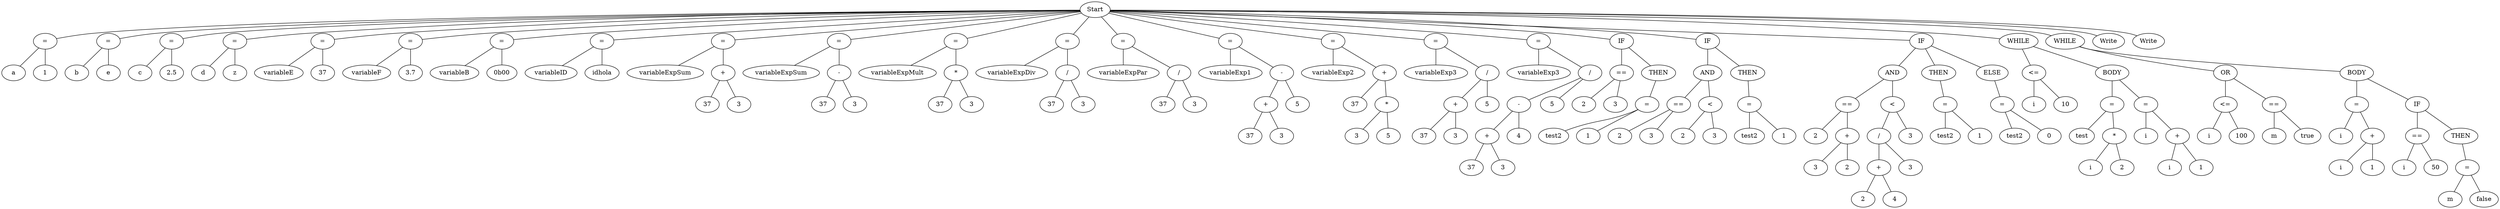 graph G {node_start [label="Start"]
nodo_733573773 [label="="]
node_start -- nodo_733573773
nodo_1276099444 [label="a"]
nodo_733573773 -- nodo_1276099444
nodo_467974635 [label="1"]
nodo_733573773 -- nodo_467974635
nodo_288249474 [label="="]
node_start -- nodo_288249474
nodo_1963313225 [label="b"]
nodo_288249474 -- nodo_1963313225
nodo_1147144582 [label="e"]
nodo_288249474 -- nodo_1147144582
nodo_2054544128 [label="="]
node_start -- nodo_2054544128
nodo_420223114 [label="c"]
nodo_2054544128 -- nodo_420223114
nodo_1108401250 [label="2.5"]
nodo_2054544128 -- nodo_1108401250
nodo_116965791 [label="="]
node_start -- nodo_116965791
nodo_1375840155 [label="d"]
nodo_116965791 -- nodo_1375840155
nodo_732970265 [label="z"]
nodo_116965791 -- nodo_732970265
nodo_1871124417 [label="="]
node_start -- nodo_1871124417
nodo_791926679 [label="variableE"]
nodo_1871124417 -- nodo_791926679
nodo_1892782229 [label="37"]
nodo_1871124417 -- nodo_1892782229
nodo_1520640867 [label="="]
node_start -- nodo_1520640867
nodo_231546601 [label="variableF"]
nodo_1520640867 -- nodo_231546601
nodo_1022619560 [label="3.7"]
nodo_1520640867 -- nodo_1022619560
nodo_1088062875 [label="="]
node_start -- nodo_1088062875
nodo_60886744 [label="variableB"]
nodo_1088062875 -- nodo_60886744
nodo_1719562771 [label="0b00"]
nodo_1088062875 -- nodo_1719562771
nodo_1163091931 [label="="]
node_start -- nodo_1163091931
nodo_1362226359 [label="variableID"]
nodo_1163091931 -- nodo_1362226359
nodo_1517158279 [label="idhola"]
nodo_1163091931 -- nodo_1517158279
nodo_1326899251 [label="="]
node_start -- nodo_1326899251
nodo_283427725 [label="variableExpSum"]
nodo_1326899251 -- nodo_283427725
nodo_1315881330 [label="+"]
nodo_1326899251 -- nodo_1315881330
nodo_2068483839 [label="37"]
nodo_1315881330 -- nodo_2068483839
nodo_61206237 [label="3"]
nodo_1315881330 -- nodo_61206237
nodo_896249231 [label="="]
node_start -- nodo_896249231
nodo_230067969 [label="variableExpSum"]
nodo_896249231 -- nodo_230067969
nodo_581223742 [label="-"]
nodo_896249231 -- nodo_581223742
nodo_249238705 [label="37"]
nodo_581223742 -- nodo_249238705
nodo_1714738992 [label="3"]
nodo_581223742 -- nodo_1714738992
nodo_1598263920 [label="="]
node_start -- nodo_1598263920
nodo_1539977619 [label="variableExpMult"]
nodo_1598263920 -- nodo_1539977619
nodo_232966343 [label="*"]
nodo_1598263920 -- nodo_232966343
nodo_1303315228 [label="37"]
nodo_232966343 -- nodo_1303315228
nodo_247253195 [label="3"]
nodo_232966343 -- nodo_247253195
nodo_74462758 [label="="]
node_start -- nodo_74462758
nodo_525296287 [label="variableExpDiv"]
nodo_74462758 -- nodo_525296287
nodo_718087561 [label="/"]
nodo_74462758 -- nodo_718087561
nodo_1113545355 [label="37"]
nodo_718087561 -- nodo_1113545355
nodo_1192986080 [label="3"]
nodo_718087561 -- nodo_1192986080
nodo_597969926 [label="="]
node_start -- nodo_597969926
nodo_1619448982 [label="variableExpPar"]
nodo_597969926 -- nodo_1619448982
nodo_1479889167 [label="/"]
nodo_597969926 -- nodo_1479889167
nodo_1134226284 [label="37"]
nodo_1479889167 -- nodo_1134226284
nodo_1121930085 [label="3"]
nodo_1479889167 -- nodo_1121930085
nodo_346752460 [label="="]
node_start -- nodo_346752460
nodo_1726255999 [label="variableExp1"]
nodo_346752460 -- nodo_1726255999
nodo_1915864388 [label="-"]
nodo_346752460 -- nodo_1915864388
nodo_1242381316 [label="+"]
nodo_1915864388 -- nodo_1242381316
nodo_113563116 [label="37"]
nodo_1242381316 -- nodo_113563116
nodo_1148829984 [label="3"]
nodo_1242381316 -- nodo_1148829984
nodo_941500174 [label="5"]
nodo_1915864388 -- nodo_941500174
nodo_466665749 [label="="]
node_start -- nodo_466665749
nodo_1000016950 [label="variableExp2"]
nodo_466665749 -- nodo_1000016950
nodo_836872868 [label="+"]
nodo_466665749 -- nodo_836872868
nodo_2022624705 [label="37"]
nodo_836872868 -- nodo_2022624705
nodo_1699439532 [label="*"]
nodo_836872868 -- nodo_1699439532
nodo_114440591 [label="3"]
nodo_1699439532 -- nodo_114440591
nodo_987371387 [label="5"]
nodo_1699439532 -- nodo_987371387
nodo_884225316 [label="="]
node_start -- nodo_884225316
nodo_173831709 [label="variableExp3"]
nodo_884225316 -- nodo_173831709
nodo_492120216 [label="/"]
nodo_884225316 -- nodo_492120216
nodo_2011071878 [label="+"]
nodo_492120216 -- nodo_2011071878
nodo_1658229580 [label="37"]
nodo_2011071878 -- nodo_1658229580
nodo_198442389 [label="3"]
nodo_2011071878 -- nodo_198442389
nodo_1064699295 [label="5"]
nodo_492120216 -- nodo_1064699295
nodo_1015502146 [label="="]
node_start -- nodo_1015502146
nodo_1788738925 [label="variableExp3"]
nodo_1015502146 -- nodo_1788738925
nodo_2117503742 [label="/"]
nodo_1015502146 -- nodo_2117503742
nodo_1902322266 [label="-"]
nodo_2117503742 -- nodo_1902322266
nodo_2009613425 [label="+"]
nodo_1902322266 -- nodo_2009613425
nodo_1924905328 [label="37"]
nodo_2009613425 -- nodo_1924905328
nodo_940620963 [label="3"]
nodo_2009613425 -- nodo_940620963
nodo_1342781449 [label="4"]
nodo_1902322266 -- nodo_1342781449
nodo_1700206005 [label="5"]
nodo_2117503742 -- nodo_1700206005
nodo_1242054742 [label="IF"]
node_start -- nodo_1242054742
nodo_1854979969 [label="=="]
nodo_1242054742 -- nodo_1854979969
nodo_859305307 [label="2"]
nodo_1854979969 -- nodo_859305307
nodo_1001720219 [label="3"]
nodo_1854979969 -- nodo_1001720219
nodo_1287820917 [label="THEN"]
nodo_1242054742 -- nodo_1287820917
nodo_952032613 [label="="]
nodo_1287820917 -- nodo_952032613
nodo_1612154169 [label="test2"]
nodo_952032613 -- nodo_1612154169
nodo_1845093996 [label="1"]
nodo_952032613 -- nodo_1845093996
nodo_329591152 [label="IF"]
node_start -- nodo_329591152
nodo_1871941443 [label="AND"]
nodo_329591152 -- nodo_1871941443
nodo_1001792456 [label="=="]
nodo_1871941443 -- nodo_1001792456
nodo_678251419 [label="2"]
nodo_1001792456 -- nodo_678251419
nodo_305731919 [label="3"]
nodo_1001792456 -- nodo_305731919
nodo_1629709788 [label="<"]
nodo_1871941443 -- nodo_1629709788
nodo_1795273299 [label="2"]
nodo_1629709788 -- nodo_1795273299
nodo_703733051 [label="3"]
nodo_1629709788 -- nodo_703733051
nodo_1943771691 [label="THEN"]
nodo_329591152 -- nodo_1943771691
nodo_153885705 [label="="]
nodo_1943771691 -- nodo_153885705
nodo_1876538453 [label="test2"]
nodo_153885705 -- nodo_1876538453
nodo_1459320656 [label="1"]
nodo_153885705 -- nodo_1459320656
nodo_2036245862 [label="IF"]
node_start -- nodo_2036245862
nodo_276509200 [label="AND"]
nodo_2036245862 -- nodo_276509200
nodo_841107286 [label="=="]
nodo_276509200 -- nodo_841107286
nodo_1064232885 [label="2"]
nodo_841107286 -- nodo_1064232885
nodo_865538219 [label="+"]
nodo_841107286 -- nodo_865538219
nodo_2050314107 [label="3"]
nodo_865538219 -- nodo_2050314107
nodo_1519234972 [label="2"]
nodo_865538219 -- nodo_1519234972
nodo_303474743 [label="<"]
nodo_276509200 -- nodo_303474743
nodo_428863638 [label="/"]
nodo_303474743 -- nodo_428863638
nodo_1225865803 [label="+"]
nodo_428863638 -- nodo_1225865803
nodo_2119667130 [label="2"]
nodo_1225865803 -- nodo_2119667130
nodo_1504171351 [label="4"]
nodo_1225865803 -- nodo_1504171351
nodo_1061852597 [label="3"]
nodo_428863638 -- nodo_1061852597
nodo_2135499637 [label="3"]
nodo_303474743 -- nodo_2135499637
nodo_1026640763 [label="THEN"]
nodo_2036245862 -- nodo_1026640763
nodo_1515924711 [label="="]
nodo_1026640763 -- nodo_1515924711
nodo_827850020 [label="test2"]
nodo_1515924711 -- nodo_827850020
nodo_120795888 [label="1"]
nodo_1515924711 -- nodo_120795888
nodo_820960254 [label="ELSE"]
nodo_2036245862 -- nodo_820960254
nodo_593199485 [label="="]
nodo_820960254 -- nodo_593199485
nodo_1697419203 [label="test2"]
nodo_593199485 -- nodo_1697419203
nodo_1508450051 [label="0"]
nodo_593199485 -- nodo_1508450051
nodo_1757247781 [label="WHILE"]
node_start -- nodo_1757247781
nodo_373394048 [label="<="]
nodo_1757247781 -- nodo_373394048
nodo_130125388 [label="i"]
nodo_373394048 -- nodo_130125388
nodo_70691776 [label="10"]
nodo_373394048 -- nodo_70691776
nodo_21511453 [label="BODY"]
nodo_1757247781 -- nodo_21511453
nodo_556154240 [label="="]
nodo_21511453 -- nodo_556154240
nodo_1640389740 [label="test"]
nodo_556154240 -- nodo_1640389740
nodo_1203160120 [label="*"]
nodo_556154240 -- nodo_1203160120
nodo_683743462 [label="i"]
nodo_1203160120 -- nodo_683743462
nodo_949742147 [label="2"]
nodo_1203160120 -- nodo_949742147
nodo_1802363904 [label="="]
nodo_21511453 -- nodo_1802363904
nodo_436959825 [label="i"]
nodo_1802363904 -- nodo_436959825
nodo_976046046 [label="+"]
nodo_1802363904 -- nodo_976046046
nodo_1568893738 [label="i"]
nodo_976046046 -- nodo_1568893738
nodo_1506466174 [label="1"]
nodo_976046046 -- nodo_1506466174
nodo_795635512 [label="WHILE"]
node_start -- nodo_795635512
nodo_847912648 [label="OR"]
nodo_795635512 -- nodo_847912648
nodo_843309621 [label="<="]
nodo_847912648 -- nodo_843309621
nodo_1279702632 [label="i"]
nodo_843309621 -- nodo_1279702632
nodo_2037111 [label="100"]
nodo_843309621 -- nodo_2037111
nodo_1652631522 [label="=="]
nodo_847912648 -- nodo_1652631522
nodo_1342059469 [label="m"]
nodo_1652631522 -- nodo_1342059469
nodo_921844140 [label="true"]
nodo_1652631522 -- nodo_921844140
nodo_1312700072 [label="BODY"]
nodo_795635512 -- nodo_1312700072
nodo_636200634 [label="="]
nodo_1312700072 -- nodo_636200634
nodo_456493457 [label="i"]
nodo_636200634 -- nodo_456493457
nodo_1009642498 [label="+"]
nodo_636200634 -- nodo_1009642498
nodo_60364377 [label="i"]
nodo_1009642498 -- nodo_60364377
nodo_2076163814 [label="1"]
nodo_1009642498 -- nodo_2076163814
nodo_1282529537 [label="IF"]
nodo_1312700072 -- nodo_1282529537
nodo_1418696475 [label="=="]
nodo_1282529537 -- nodo_1418696475
nodo_1388399586 [label="i"]
nodo_1418696475 -- nodo_1388399586
nodo_280639850 [label="50"]
nodo_1418696475 -- nodo_280639850
nodo_1958393573 [label="THEN"]
nodo_1282529537 -- nodo_1958393573
nodo_1545977894 [label="="]
nodo_1958393573 -- nodo_1545977894
nodo_73604635 [label="m"]
nodo_1545977894 -- nodo_73604635
nodo_1171457684 [label="false"]
nodo_1545977894 -- nodo_1171457684
nodo_1686080853 [label="Write"]
node_start -- nodo_1686080853
nodo_380196108 [label="Write"]
node_start -- nodo_380196108
}
